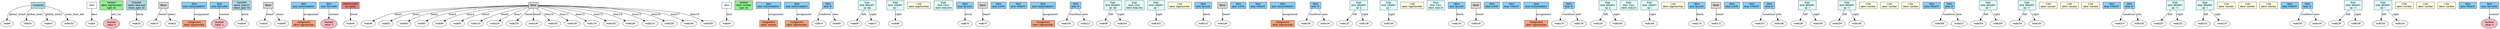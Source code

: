 digraph AST {
  node [fontname="Arial"];
  node255 [label="CompUnit", shape=box, style=filled, fillcolor=lightblue];
  node255 -> node6 [label="global_item0"];
  node7 [label="Decl", shape=box];
  node7 -> node4 [label="decl"];
  node5 [label="VarDecl\nident: logicNumber\ntype: int", shape=box, style=filled, fillcolor=lightgreen];
  node5 -> node3 [label="init_val"];
  node3 [label="Number\nvalue: 0", shape=ellipse, style=filled, fillcolor=lightpink];
  node255 -> node24 [label="global_item1"];
  node25 [label="FuncDef\nname: testLAnd\nreturn_type: int", shape=box, style=filled, fillcolor=lightblue];
  node25 -> node18 [label="block"];
  node19 [label="Block", shape=box, style=filled, fillcolor=lightgrey];
  node19 -> node14 [label="item0"];
  node15 [label="Stmt\nkind: ASSIGNMENT", shape=box, style=filled, fillcolor=lightskyblue];
  node15 -> node17 [label="assignment"];
  node17 [label="Assignment\nident: logicNumber", shape=box, style=filled, fillcolor=lightsalmon];
  node19 -> node22 [label="item1"];
  node23 [label="Stmt\nkind: RETURN", shape=box, style=filled, fillcolor=lightskyblue];
  node23 -> node21 [label="content"];
  node21 [label="Number\nvalue: 1", shape=ellipse, style=filled, fillcolor=lightpink];
  node255 -> node42 [label="global_item2"];
  node43 [label="FuncDef\nname: testLOr\nreturn_type: int", shape=box, style=filled, fillcolor=lightblue];
  node43 -> node36 [label="block"];
  node37 [label="Block", shape=box, style=filled, fillcolor=lightgrey];
  node37 -> node32 [label="item0"];
  node33 [label="Stmt\nkind: ASSIGNMENT", shape=box, style=filled, fillcolor=lightskyblue];
  node33 -> node35 [label="assignment"];
  node35 [label="Assignment\nident: logicNumber", shape=box, style=filled, fillcolor=lightsalmon];
  node37 -> node40 [label="item1"];
  node41 [label="Stmt\nkind: RETURN", shape=box, style=filled, fillcolor=lightskyblue];
  node41 -> node39 [label="content"];
  node39 [label="Number\nvalue: 1", shape=ellipse, style=filled, fillcolor=lightpink];
  node255 -> node252 [label="main_func_def"];
  node253 [label="MainFuncDef\nint main()", shape=box, style=filled, fillcolor=lightcoral];
  node253 -> node48 [label="block"];
  node49 [label="Block", shape=box, style=filled, fillcolor=lightgrey];
  node49 -> node46 [label="item0"];
  node47 [label="Decl", shape=box];
  node47 -> node44 [label="decl"];
  node45 [label="VarDecl\nident: number\ntype: int", shape=box, style=filled, fillcolor=lightgreen];
  node49 -> node52 [label="item1"];
  node53 [label="Stmt\nkind: ASSIGNMENT", shape=box, style=filled, fillcolor=lightskyblue];
  node53 -> node55 [label="assignment"];
  node55 [label="Assignment\nident: number", shape=box, style=filled, fillcolor=lightsalmon];
  node49 -> node60 [label="item2"];
  node61 [label="Stmt\nkind: ASSIGNMENT", shape=box, style=filled, fillcolor=lightskyblue];
  node61 -> node63 [label="assignment"];
  node63 [label="Assignment\nident: logicNumber", shape=box, style=filled, fillcolor=lightsalmon];
  node49 -> node82 [label="item3"];
  node83 [label="Stmt\nkind: IF", shape=box, style=filled, fillcolor=lightskyblue];
  node83 -> node74 [label="condition"];
  node75 [label="Expr\nkind: BINARY\nop: &&", shape=box, style=filled, fillcolor=lightcyan];
  node75 -> node68 [label="left"];
  node69 [label="Expr\nkind: UNARY\nop: !", shape=box, style=filled, fillcolor=lightcyan];
  node69 -> node66 [label="right"];
  node67 [label="LVal\nident: logicNumber", shape=box, style=filled, fillcolor=lightyellow];
  node75 -> node72 [label="right"];
  node73 [label="Expr\nkind: CALL\nident: testLAnd", shape=box, style=filled, fillcolor=lightcyan];
  node83 -> node80 [label="else"];
  node81 [label="Stmt\nkind: BLOCK", shape=box, style=filled, fillcolor=lightskyblue];
  node81 -> node78 [label="block"];
  node79 [label="Block", shape=box, style=filled, fillcolor=lightgrey];
  node79 -> node76 [label="item0"];
  node77 [label="Stmt\nkind: EXPR", shape=box, style=filled, fillcolor=lightskyblue];
  node49 -> node86 [label="item4"];
  node87 [label="Stmt\nkind: PRINTF", shape=box, style=filled, fillcolor=lightskyblue];
  node49 -> node92 [label="item5"];
  node93 [label="Stmt\nkind: ASSIGNMENT", shape=box, style=filled, fillcolor=lightskyblue];
  node93 -> node95 [label="assignment"];
  node95 [label="Assignment\nident: logicNumber", shape=box, style=filled, fillcolor=lightsalmon];
  node49 -> node114 [label="item6"];
  node115 [label="Stmt\nkind: IF", shape=box, style=filled, fillcolor=lightskyblue];
  node115 -> node106 [label="condition"];
  node107 [label="Expr\nkind: BINARY\nop: &&", shape=box, style=filled, fillcolor=lightcyan];
  node107 -> node98 [label="left"];
  node99 [label="Expr\nkind: CALL\nident: testLAnd", shape=box, style=filled, fillcolor=lightcyan];
  node107 -> node104 [label="right"];
  node105 [label="Expr\nkind: UNARY\nop: !", shape=box, style=filled, fillcolor=lightcyan];
  node105 -> node102 [label="right"];
  node103 [label="LVal\nident: logicNumber", shape=box, style=filled, fillcolor=lightyellow];
  node115 -> node112 [label="else"];
  node113 [label="Stmt\nkind: BLOCK", shape=box, style=filled, fillcolor=lightskyblue];
  node113 -> node110 [label="block"];
  node111 [label="Block", shape=box, style=filled, fillcolor=lightgrey];
  node111 -> node108 [label="item0"];
  node109 [label="Stmt\nkind: EXPR", shape=box, style=filled, fillcolor=lightskyblue];
  node49 -> node118 [label="item7"];
  node119 [label="Stmt\nkind: PRINTF", shape=box, style=filled, fillcolor=lightskyblue];
  node49 -> node124 [label="item8"];
  node125 [label="Stmt\nkind: ASSIGNMENT", shape=box, style=filled, fillcolor=lightskyblue];
  node125 -> node127 [label="assignment"];
  node127 [label="Assignment\nident: logicNumber", shape=box, style=filled, fillcolor=lightsalmon];
  node49 -> node146 [label="item9"];
  node147 [label="Stmt\nkind: IF", shape=box, style=filled, fillcolor=lightskyblue];
  node147 -> node138 [label="condition"];
  node139 [label="Expr\nkind: BINARY\nop: ||", shape=box, style=filled, fillcolor=lightcyan];
  node139 -> node132 [label="left"];
  node133 [label="Expr\nkind: UNARY\nop: !", shape=box, style=filled, fillcolor=lightcyan];
  node133 -> node130 [label="right"];
  node131 [label="LVal\nident: logicNumber", shape=box, style=filled, fillcolor=lightyellow];
  node139 -> node136 [label="right"];
  node137 [label="Expr\nkind: CALL\nident: testLOr", shape=box, style=filled, fillcolor=lightcyan];
  node147 -> node144 [label="else"];
  node145 [label="Stmt\nkind: BLOCK", shape=box, style=filled, fillcolor=lightskyblue];
  node145 -> node142 [label="block"];
  node143 [label="Block", shape=box, style=filled, fillcolor=lightgrey];
  node143 -> node140 [label="item0"];
  node141 [label="Stmt\nkind: EXPR", shape=box, style=filled, fillcolor=lightskyblue];
  node49 -> node150 [label="item10"];
  node151 [label="Stmt\nkind: PRINTF", shape=box, style=filled, fillcolor=lightskyblue];
  node49 -> node156 [label="item11"];
  node157 [label="Stmt\nkind: ASSIGNMENT", shape=box, style=filled, fillcolor=lightskyblue];
  node157 -> node159 [label="assignment"];
  node159 [label="Assignment\nident: logicNumber", shape=box, style=filled, fillcolor=lightsalmon];
  node49 -> node178 [label="item12"];
  node179 [label="Stmt\nkind: IF", shape=box, style=filled, fillcolor=lightskyblue];
  node179 -> node170 [label="condition"];
  node171 [label="Expr\nkind: BINARY\nop: ||", shape=box, style=filled, fillcolor=lightcyan];
  node171 -> node162 [label="left"];
  node163 [label="Expr\nkind: CALL\nident: testLOr", shape=box, style=filled, fillcolor=lightcyan];
  node171 -> node168 [label="right"];
  node169 [label="Expr\nkind: UNARY\nop: !", shape=box, style=filled, fillcolor=lightcyan];
  node169 -> node166 [label="right"];
  node167 [label="LVal\nident: logicNumber", shape=box, style=filled, fillcolor=lightyellow];
  node179 -> node176 [label="else"];
  node177 [label="Stmt\nkind: BLOCK", shape=box, style=filled, fillcolor=lightskyblue];
  node177 -> node174 [label="block"];
  node175 [label="Block", shape=box, style=filled, fillcolor=lightgrey];
  node175 -> node172 [label="item0"];
  node173 [label="Stmt\nkind: EXPR", shape=box, style=filled, fillcolor=lightskyblue];
  node49 -> node182 [label="item13"];
  node183 [label="Stmt\nkind: PRINTF", shape=box, style=filled, fillcolor=lightskyblue];
  node49 -> node198 [label="item14"];
  node199 [label="Stmt\nkind: IF", shape=box, style=filled, fillcolor=lightskyblue];
  node199 -> node192 [label="condition"];
  node193 [label="Expr\nkind: BINARY\nop: >", shape=box, style=filled, fillcolor=lightcyan];
  node193 -> node188 [label="left"];
  node189 [label="Expr\nkind: BINARY\nop: <=", shape=box, style=filled, fillcolor=lightcyan];
  node189 -> node184 [label="left"];
  node185 [label="LVal\nident: number", shape=box, style=filled, fillcolor=lightyellow];
  node189 -> node186 [label="right"];
  node187 [label="LVal\nident: number", shape=box, style=filled, fillcolor=lightyellow];
  node193 -> node190 [label="right"];
  node191 [label="LVal\nident: number", shape=box, style=filled, fillcolor=lightyellow];
  node199 -> node196 [label="else"];
  node197 [label="Stmt\nkind: PRINTF", shape=box, style=filled, fillcolor=lightskyblue];
  node49 -> node214 [label="item15"];
  node215 [label="Stmt\nkind: IF", shape=box, style=filled, fillcolor=lightskyblue];
  node215 -> node208 [label="condition"];
  node209 [label="Expr\nkind: BINARY\nop: <", shape=box, style=filled, fillcolor=lightcyan];
  node209 -> node204 [label="left"];
  node205 [label="Expr\nkind: BINARY\nop: >=", shape=box, style=filled, fillcolor=lightcyan];
  node205 -> node200 [label="left"];
  node201 [label="LVal\nident: number", shape=box, style=filled, fillcolor=lightyellow];
  node205 -> node202 [label="right"];
  node203 [label="LVal\nident: number", shape=box, style=filled, fillcolor=lightyellow];
  node209 -> node206 [label="right"];
  node207 [label="LVal\nident: number", shape=box, style=filled, fillcolor=lightyellow];
  node215 -> node212 [label="else"];
  node213 [label="Stmt\nkind: PRINTF", shape=box, style=filled, fillcolor=lightskyblue];
  node49 -> node230 [label="item16"];
  node231 [label="Stmt\nkind: IF", shape=box, style=filled, fillcolor=lightskyblue];
  node231 -> node224 [label="condition"];
  node225 [label="Expr\nkind: BINARY\nop: >=", shape=box, style=filled, fillcolor=lightcyan];
  node225 -> node220 [label="left"];
  node221 [label="Expr\nkind: BINARY\nop: <", shape=box, style=filled, fillcolor=lightcyan];
  node221 -> node216 [label="left"];
  node217 [label="LVal\nident: number", shape=box, style=filled, fillcolor=lightyellow];
  node221 -> node218 [label="right"];
  node219 [label="LVal\nident: number", shape=box, style=filled, fillcolor=lightyellow];
  node225 -> node222 [label="right"];
  node223 [label="LVal\nident: number", shape=box, style=filled, fillcolor=lightyellow];
  node231 -> node228 [label="else"];
  node229 [label="Stmt\nkind: PRINTF", shape=box, style=filled, fillcolor=lightskyblue];
  node49 -> node246 [label="item17"];
  node247 [label="Stmt\nkind: IF", shape=box, style=filled, fillcolor=lightskyblue];
  node247 -> node240 [label="condition"];
  node241 [label="Expr\nkind: BINARY\nop: <=", shape=box, style=filled, fillcolor=lightcyan];
  node241 -> node236 [label="left"];
  node237 [label="Expr\nkind: BINARY\nop: >", shape=box, style=filled, fillcolor=lightcyan];
  node237 -> node232 [label="left"];
  node233 [label="LVal\nident: number", shape=box, style=filled, fillcolor=lightyellow];
  node237 -> node234 [label="right"];
  node235 [label="LVal\nident: number", shape=box, style=filled, fillcolor=lightyellow];
  node241 -> node238 [label="right"];
  node239 [label="LVal\nident: number", shape=box, style=filled, fillcolor=lightyellow];
  node247 -> node244 [label="else"];
  node245 [label="Stmt\nkind: PRINTF", shape=box, style=filled, fillcolor=lightskyblue];
  node49 -> node250 [label="item18"];
  node251 [label="Stmt\nkind: RETURN", shape=box, style=filled, fillcolor=lightskyblue];
  node251 -> node249 [label="content"];
  node249 [label="Number\nvalue: 0", shape=ellipse, style=filled, fillcolor=lightpink];
}

